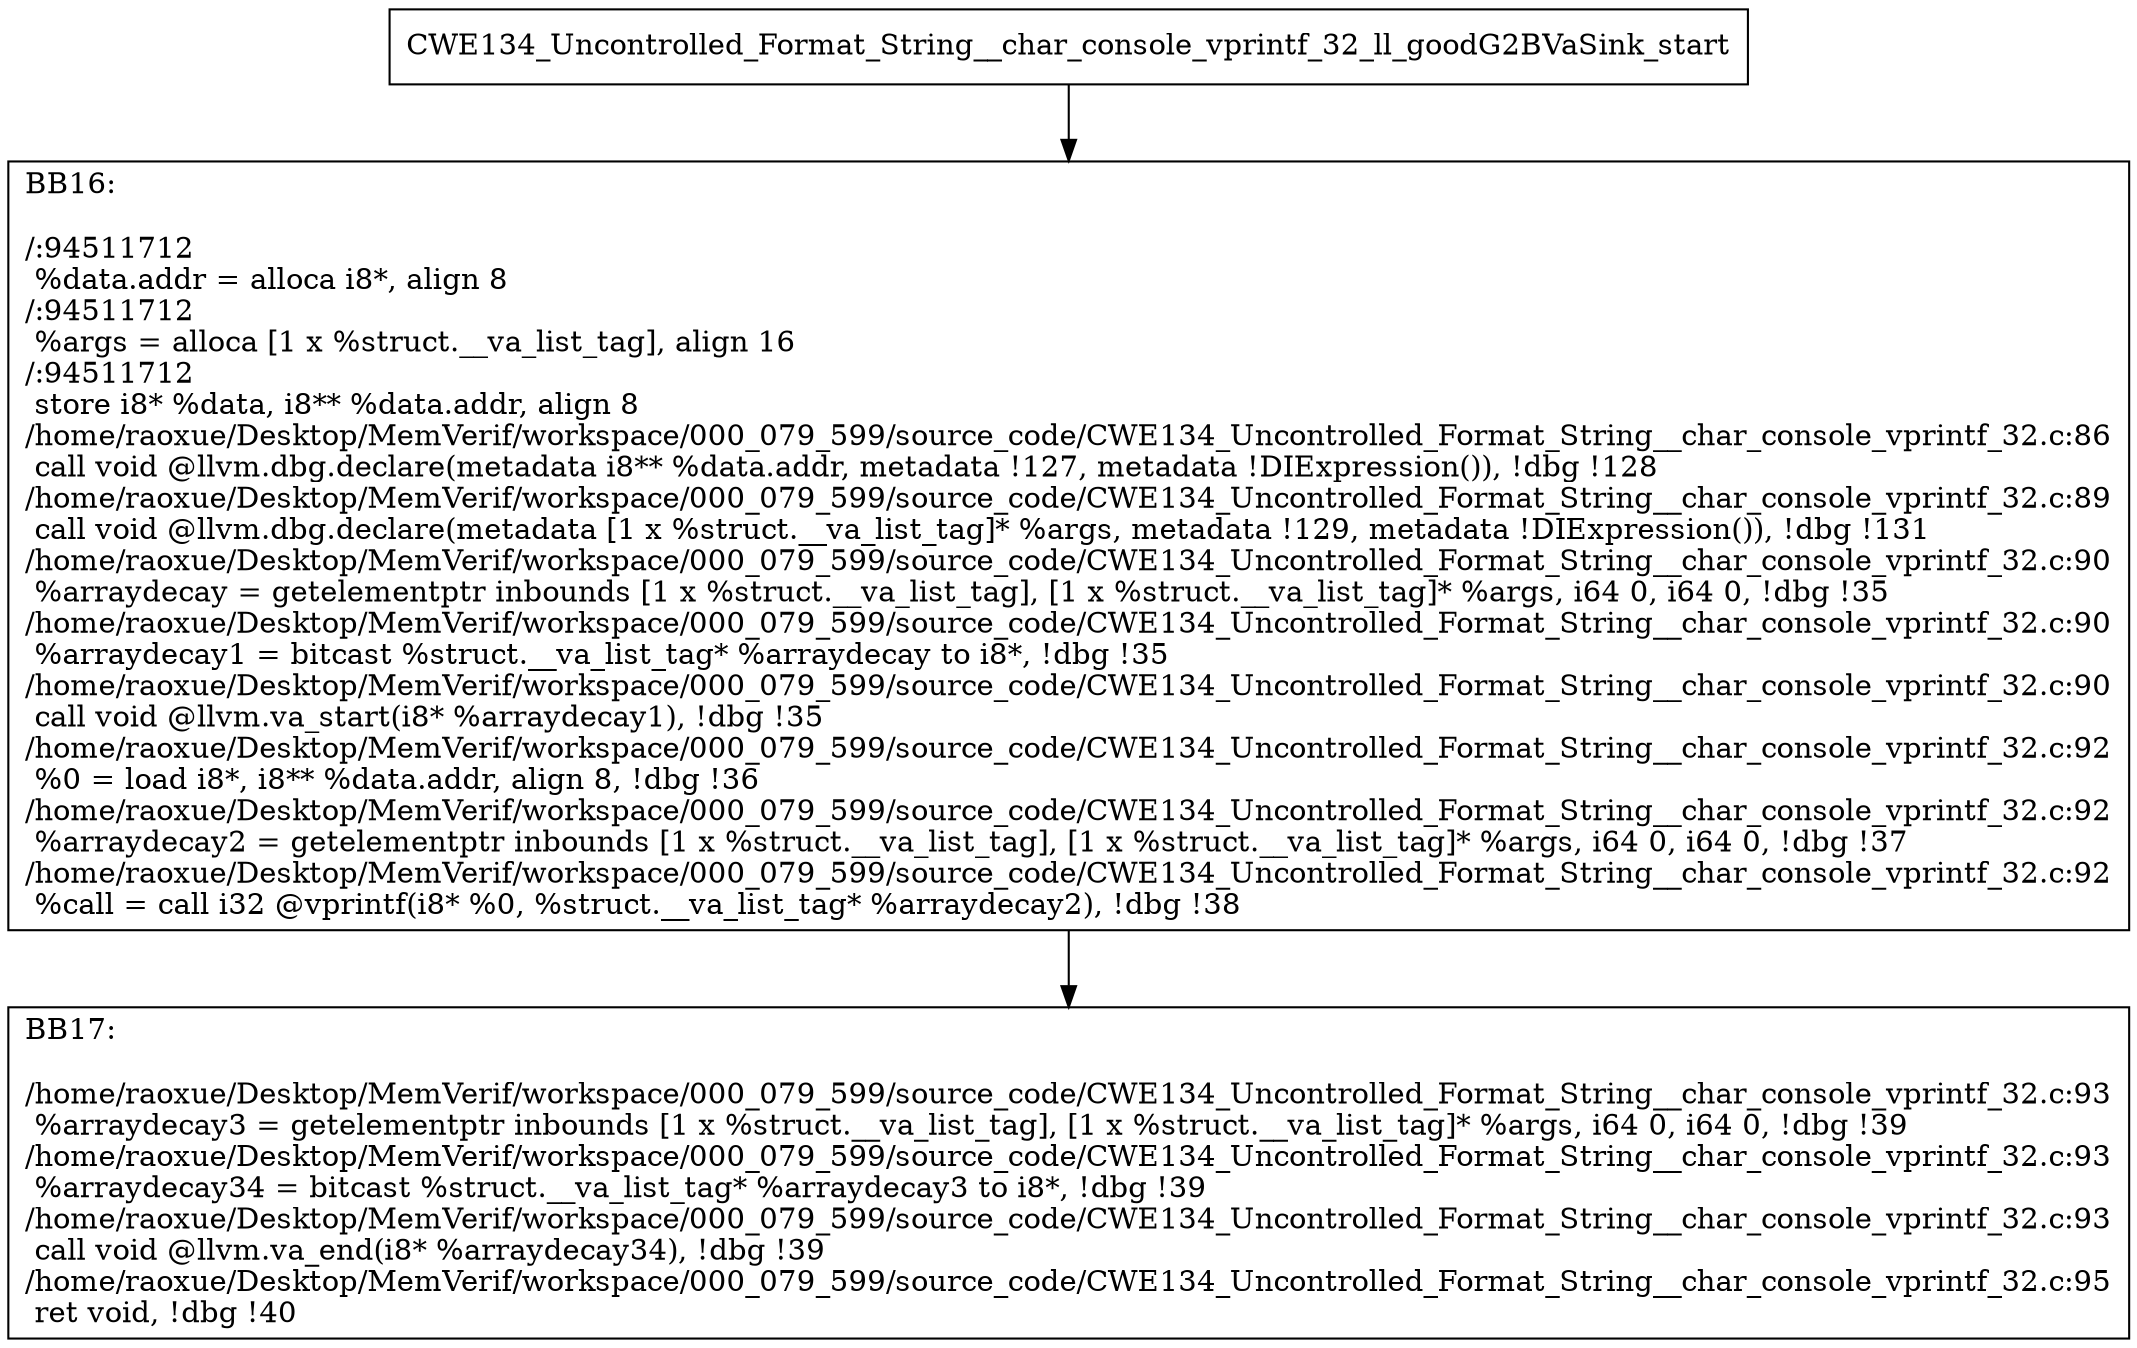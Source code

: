 digraph "CFG for'CWE134_Uncontrolled_Format_String__char_console_vprintf_32_ll_goodG2BVaSink' function" {
	BBCWE134_Uncontrolled_Format_String__char_console_vprintf_32_ll_goodG2BVaSink_start[shape=record,label="{CWE134_Uncontrolled_Format_String__char_console_vprintf_32_ll_goodG2BVaSink_start}"];
	BBCWE134_Uncontrolled_Format_String__char_console_vprintf_32_ll_goodG2BVaSink_start-> CWE134_Uncontrolled_Format_String__char_console_vprintf_32_ll_goodG2BVaSinkBB16;
	CWE134_Uncontrolled_Format_String__char_console_vprintf_32_ll_goodG2BVaSinkBB16 [shape=record, label="{BB16:\l\l/:94511712\l
  %data.addr = alloca i8*, align 8\l
/:94511712\l
  %args = alloca [1 x %struct.__va_list_tag], align 16\l
/:94511712\l
  store i8* %data, i8** %data.addr, align 8\l
/home/raoxue/Desktop/MemVerif/workspace/000_079_599/source_code/CWE134_Uncontrolled_Format_String__char_console_vprintf_32.c:86\l
  call void @llvm.dbg.declare(metadata i8** %data.addr, metadata !127, metadata !DIExpression()), !dbg !128\l
/home/raoxue/Desktop/MemVerif/workspace/000_079_599/source_code/CWE134_Uncontrolled_Format_String__char_console_vprintf_32.c:89\l
  call void @llvm.dbg.declare(metadata [1 x %struct.__va_list_tag]* %args, metadata !129, metadata !DIExpression()), !dbg !131\l
/home/raoxue/Desktop/MemVerif/workspace/000_079_599/source_code/CWE134_Uncontrolled_Format_String__char_console_vprintf_32.c:90\l
  %arraydecay = getelementptr inbounds [1 x %struct.__va_list_tag], [1 x %struct.__va_list_tag]* %args, i64 0, i64 0, !dbg !35\l
/home/raoxue/Desktop/MemVerif/workspace/000_079_599/source_code/CWE134_Uncontrolled_Format_String__char_console_vprintf_32.c:90\l
  %arraydecay1 = bitcast %struct.__va_list_tag* %arraydecay to i8*, !dbg !35\l
/home/raoxue/Desktop/MemVerif/workspace/000_079_599/source_code/CWE134_Uncontrolled_Format_String__char_console_vprintf_32.c:90\l
  call void @llvm.va_start(i8* %arraydecay1), !dbg !35\l
/home/raoxue/Desktop/MemVerif/workspace/000_079_599/source_code/CWE134_Uncontrolled_Format_String__char_console_vprintf_32.c:92\l
  %0 = load i8*, i8** %data.addr, align 8, !dbg !36\l
/home/raoxue/Desktop/MemVerif/workspace/000_079_599/source_code/CWE134_Uncontrolled_Format_String__char_console_vprintf_32.c:92\l
  %arraydecay2 = getelementptr inbounds [1 x %struct.__va_list_tag], [1 x %struct.__va_list_tag]* %args, i64 0, i64 0, !dbg !37\l
/home/raoxue/Desktop/MemVerif/workspace/000_079_599/source_code/CWE134_Uncontrolled_Format_String__char_console_vprintf_32.c:92\l
  %call = call i32 @vprintf(i8* %0, %struct.__va_list_tag* %arraydecay2), !dbg !38\l
}"];
	CWE134_Uncontrolled_Format_String__char_console_vprintf_32_ll_goodG2BVaSinkBB16-> CWE134_Uncontrolled_Format_String__char_console_vprintf_32_ll_goodG2BVaSinkBB17;
	CWE134_Uncontrolled_Format_String__char_console_vprintf_32_ll_goodG2BVaSinkBB17 [shape=record, label="{BB17:\l\l/home/raoxue/Desktop/MemVerif/workspace/000_079_599/source_code/CWE134_Uncontrolled_Format_String__char_console_vprintf_32.c:93\l
  %arraydecay3 = getelementptr inbounds [1 x %struct.__va_list_tag], [1 x %struct.__va_list_tag]* %args, i64 0, i64 0, !dbg !39\l
/home/raoxue/Desktop/MemVerif/workspace/000_079_599/source_code/CWE134_Uncontrolled_Format_String__char_console_vprintf_32.c:93\l
  %arraydecay34 = bitcast %struct.__va_list_tag* %arraydecay3 to i8*, !dbg !39\l
/home/raoxue/Desktop/MemVerif/workspace/000_079_599/source_code/CWE134_Uncontrolled_Format_String__char_console_vprintf_32.c:93\l
  call void @llvm.va_end(i8* %arraydecay34), !dbg !39\l
/home/raoxue/Desktop/MemVerif/workspace/000_079_599/source_code/CWE134_Uncontrolled_Format_String__char_console_vprintf_32.c:95\l
  ret void, !dbg !40\l
}"];
}
